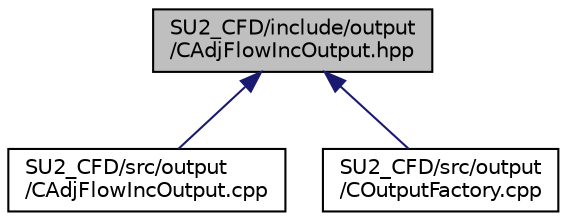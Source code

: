 digraph "SU2_CFD/include/output/CAdjFlowIncOutput.hpp"
{
 // LATEX_PDF_SIZE
  edge [fontname="Helvetica",fontsize="10",labelfontname="Helvetica",labelfontsize="10"];
  node [fontname="Helvetica",fontsize="10",shape=record];
  Node1 [label="SU2_CFD/include/output\l/CAdjFlowIncOutput.hpp",height=0.2,width=0.4,color="black", fillcolor="grey75", style="filled", fontcolor="black",tooltip="Headers of the adjoint incompressible flow output."];
  Node1 -> Node2 [dir="back",color="midnightblue",fontsize="10",style="solid",fontname="Helvetica"];
  Node2 [label="SU2_CFD/src/output\l/CAdjFlowIncOutput.cpp",height=0.2,width=0.4,color="black", fillcolor="white", style="filled",URL="$CAdjFlowIncOutput_8cpp.html",tooltip="Main subroutines for flow discrete adjoint output."];
  Node1 -> Node3 [dir="back",color="midnightblue",fontsize="10",style="solid",fontname="Helvetica"];
  Node3 [label="SU2_CFD/src/output\l/COutputFactory.cpp",height=0.2,width=0.4,color="black", fillcolor="white", style="filled",URL="$COutputFactory_8cpp.html",tooltip="Main subroutines for output solver information."];
}
